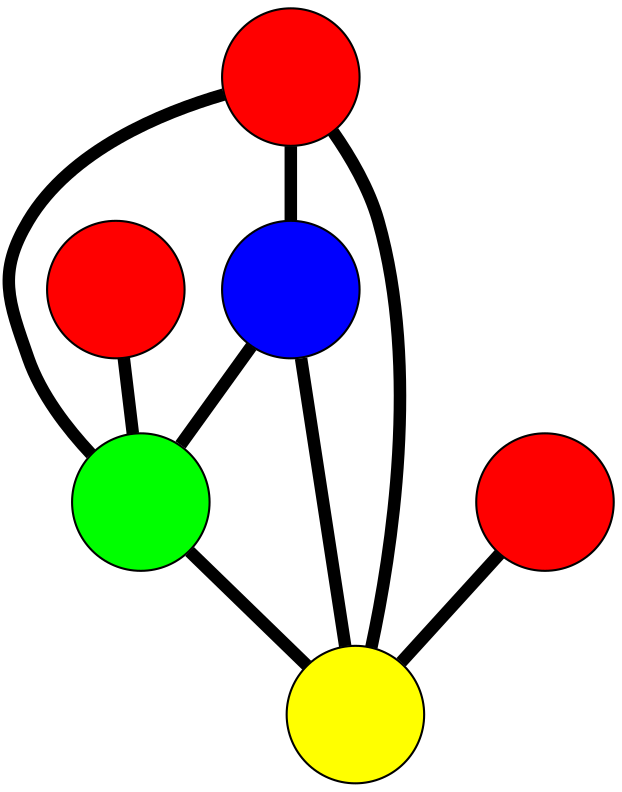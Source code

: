 graph G {
	graph [bb="-127.59,-181.82,208.38,131.66",
		overlap=false,
		sep=0.0,
		splines=true
	];
	node [color=black,
		fixedsize=true,
		fontname="Latin Modern Math",
		fontsize=42,
		height=.92,
		label="\N",
		penwidth=1,
		shape=circle,
		width=.92
	];
	edge [color=black,
		penwidth=6,
		style=bold
	];
	0	 [fillcolor=red,
		height=0.91667,
		label="",
		pos="-84.409,50.987",
		style=filled,
		width=0.91667];
	3	 [fillcolor=blue,
		height=0.91667,
		label="",
		pos="-10.402,98.661",
		style=filled,
		width=0.91667];
	0 -- 3	 [pos="-56.43,69.011 -50.536,72.807 -44.316,76.814 -38.42,80.612"];
	4	 [fillcolor=green,
		height=0.91667,
		label="",
		pos="-38.788,-39.588",
		style=filled,
		width=0.91667];
	0 -- 4	 [pos="-69.471,21.33 -64.43,11.32 -58.804,0.15048 -53.76,-9.8637"];
	5	 [fillcolor=yellow,
		height=0.91667,
		label="",
		pos="52.812,19.339",
		style=filled,
		width=0.91667];
	0 -- 5	 [pos="-52.237,43.567 -30.373,38.525 -1.5556,31.878 20.366,26.822"];
	1	 [fillcolor=red,
		height=0.91667,
		label="",
		pos="-94.589,-148.82",
		style=filled,
		width=0.91667];
	1 -- 4	 [pos="-79.488,-119.26 -71.548,-103.72 -61.843,-84.719 -53.901,-69.172"];
	2	 [fillcolor=red,
		height=0.91667,
		label="",
		pos="175.38,19.423",
		style=filled,
		width=0.91667];
	2 -- 5	 [pos="142.21,19.401 124.77,19.388 103.45,19.374 86.006,19.362"];
	3 -- 4	 [pos="-17.057,66.247 -21.58,44.22 -27.541,15.186 -32.076,-6.899"];
	3 -- 5	 [pos="10.297,72.688 17.282,63.922 25.078,54.14 32.067,45.37"];
	4 -- 5	 [pos="-10.808,-21.588 0.55685,-14.277 13.655,-5.8508 25.002,1.4488"];
}
